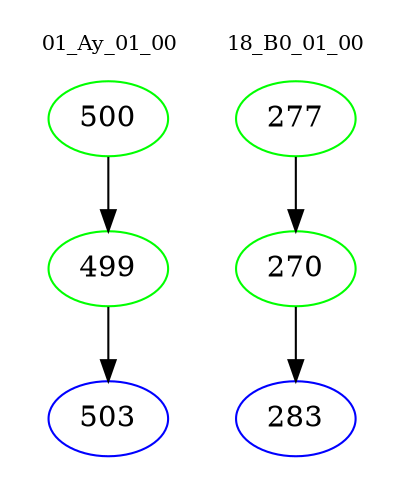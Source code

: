digraph{
subgraph cluster_0 {
color = white
label = "01_Ay_01_00";
fontsize=10;
T0_500 [label="500", color="green"]
T0_500 -> T0_499 [color="black"]
T0_499 [label="499", color="green"]
T0_499 -> T0_503 [color="black"]
T0_503 [label="503", color="blue"]
}
subgraph cluster_1 {
color = white
label = "18_B0_01_00";
fontsize=10;
T1_277 [label="277", color="green"]
T1_277 -> T1_270 [color="black"]
T1_270 [label="270", color="green"]
T1_270 -> T1_283 [color="black"]
T1_283 [label="283", color="blue"]
}
}

